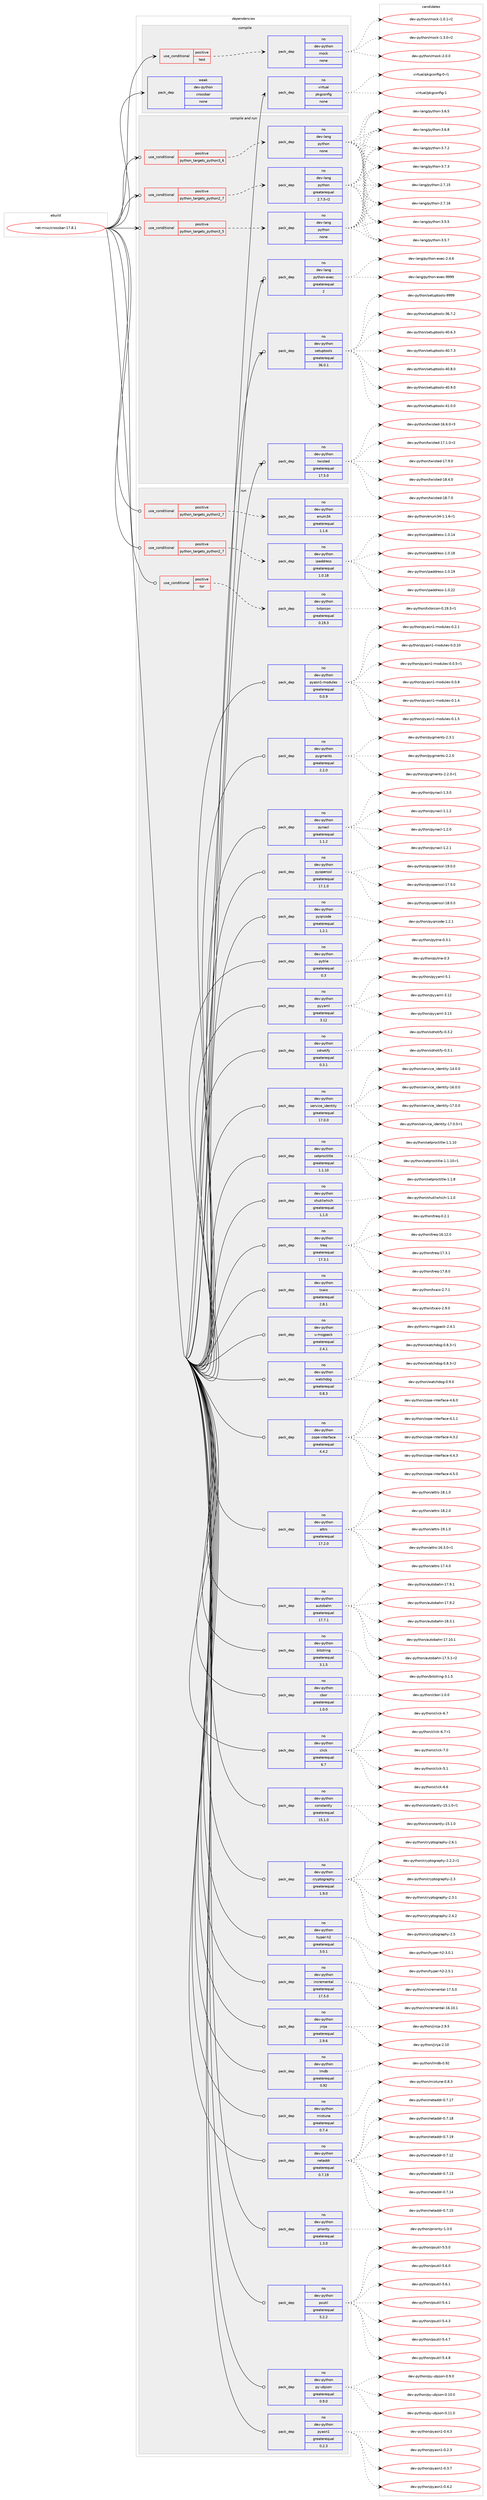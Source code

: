 digraph prolog {

# *************
# Graph options
# *************

newrank=true;
concentrate=true;
compound=true;
graph [rankdir=LR,fontname=Helvetica,fontsize=10,ranksep=1.5];#, ranksep=2.5, nodesep=0.2];
edge  [arrowhead=vee];
node  [fontname=Helvetica,fontsize=10];

# **********
# The ebuild
# **********

subgraph cluster_leftcol {
color=gray;
rank=same;
label=<<i>ebuild</i>>;
id [label="net-misc/crossbar-17.8.1", color=red, width=4, href="../net-misc/crossbar-17.8.1.svg"];
}

# ****************
# The dependencies
# ****************

subgraph cluster_midcol {
color=gray;
label=<<i>dependencies</i>>;
subgraph cluster_compile {
fillcolor="#eeeeee";
style=filled;
label=<<i>compile</i>>;
subgraph cond679 {
dependency2832 [label=<<TABLE BORDER="0" CELLBORDER="1" CELLSPACING="0" CELLPADDING="4"><TR><TD ROWSPAN="3" CELLPADDING="10">use_conditional</TD></TR><TR><TD>positive</TD></TR><TR><TD>test</TD></TR></TABLE>>, shape=none, color=red];
subgraph pack2113 {
dependency2833 [label=<<TABLE BORDER="0" CELLBORDER="1" CELLSPACING="0" CELLPADDING="4" WIDTH="220"><TR><TD ROWSPAN="6" CELLPADDING="30">pack_dep</TD></TR><TR><TD WIDTH="110">no</TD></TR><TR><TD>dev-python</TD></TR><TR><TD>mock</TD></TR><TR><TD>none</TD></TR><TR><TD></TD></TR></TABLE>>, shape=none, color=blue];
}
dependency2832:e -> dependency2833:w [weight=20,style="dashed",arrowhead="vee"];
}
id:e -> dependency2832:w [weight=20,style="solid",arrowhead="vee"];
subgraph pack2114 {
dependency2834 [label=<<TABLE BORDER="0" CELLBORDER="1" CELLSPACING="0" CELLPADDING="4" WIDTH="220"><TR><TD ROWSPAN="6" CELLPADDING="30">pack_dep</TD></TR><TR><TD WIDTH="110">no</TD></TR><TR><TD>virtual</TD></TR><TR><TD>pkgconfig</TD></TR><TR><TD>none</TD></TR><TR><TD></TD></TR></TABLE>>, shape=none, color=blue];
}
id:e -> dependency2834:w [weight=20,style="solid",arrowhead="vee"];
subgraph pack2115 {
dependency2835 [label=<<TABLE BORDER="0" CELLBORDER="1" CELLSPACING="0" CELLPADDING="4" WIDTH="220"><TR><TD ROWSPAN="6" CELLPADDING="30">pack_dep</TD></TR><TR><TD WIDTH="110">weak</TD></TR><TR><TD>dev-python</TD></TR><TR><TD>crossbar</TD></TR><TR><TD>none</TD></TR><TR><TD></TD></TR></TABLE>>, shape=none, color=blue];
}
id:e -> dependency2835:w [weight=20,style="solid",arrowhead="vee"];
}
subgraph cluster_compileandrun {
fillcolor="#eeeeee";
style=filled;
label=<<i>compile and run</i>>;
subgraph cond680 {
dependency2836 [label=<<TABLE BORDER="0" CELLBORDER="1" CELLSPACING="0" CELLPADDING="4"><TR><TD ROWSPAN="3" CELLPADDING="10">use_conditional</TD></TR><TR><TD>positive</TD></TR><TR><TD>python_targets_python2_7</TD></TR></TABLE>>, shape=none, color=red];
subgraph pack2116 {
dependency2837 [label=<<TABLE BORDER="0" CELLBORDER="1" CELLSPACING="0" CELLPADDING="4" WIDTH="220"><TR><TD ROWSPAN="6" CELLPADDING="30">pack_dep</TD></TR><TR><TD WIDTH="110">no</TD></TR><TR><TD>dev-lang</TD></TR><TR><TD>python</TD></TR><TR><TD>greaterequal</TD></TR><TR><TD>2.7.5-r2</TD></TR></TABLE>>, shape=none, color=blue];
}
dependency2836:e -> dependency2837:w [weight=20,style="dashed",arrowhead="vee"];
}
id:e -> dependency2836:w [weight=20,style="solid",arrowhead="odotvee"];
subgraph cond681 {
dependency2838 [label=<<TABLE BORDER="0" CELLBORDER="1" CELLSPACING="0" CELLPADDING="4"><TR><TD ROWSPAN="3" CELLPADDING="10">use_conditional</TD></TR><TR><TD>positive</TD></TR><TR><TD>python_targets_python3_5</TD></TR></TABLE>>, shape=none, color=red];
subgraph pack2117 {
dependency2839 [label=<<TABLE BORDER="0" CELLBORDER="1" CELLSPACING="0" CELLPADDING="4" WIDTH="220"><TR><TD ROWSPAN="6" CELLPADDING="30">pack_dep</TD></TR><TR><TD WIDTH="110">no</TD></TR><TR><TD>dev-lang</TD></TR><TR><TD>python</TD></TR><TR><TD>none</TD></TR><TR><TD></TD></TR></TABLE>>, shape=none, color=blue];
}
dependency2838:e -> dependency2839:w [weight=20,style="dashed",arrowhead="vee"];
}
id:e -> dependency2838:w [weight=20,style="solid",arrowhead="odotvee"];
subgraph cond682 {
dependency2840 [label=<<TABLE BORDER="0" CELLBORDER="1" CELLSPACING="0" CELLPADDING="4"><TR><TD ROWSPAN="3" CELLPADDING="10">use_conditional</TD></TR><TR><TD>positive</TD></TR><TR><TD>python_targets_python3_6</TD></TR></TABLE>>, shape=none, color=red];
subgraph pack2118 {
dependency2841 [label=<<TABLE BORDER="0" CELLBORDER="1" CELLSPACING="0" CELLPADDING="4" WIDTH="220"><TR><TD ROWSPAN="6" CELLPADDING="30">pack_dep</TD></TR><TR><TD WIDTH="110">no</TD></TR><TR><TD>dev-lang</TD></TR><TR><TD>python</TD></TR><TR><TD>none</TD></TR><TR><TD></TD></TR></TABLE>>, shape=none, color=blue];
}
dependency2840:e -> dependency2841:w [weight=20,style="dashed",arrowhead="vee"];
}
id:e -> dependency2840:w [weight=20,style="solid",arrowhead="odotvee"];
subgraph pack2119 {
dependency2842 [label=<<TABLE BORDER="0" CELLBORDER="1" CELLSPACING="0" CELLPADDING="4" WIDTH="220"><TR><TD ROWSPAN="6" CELLPADDING="30">pack_dep</TD></TR><TR><TD WIDTH="110">no</TD></TR><TR><TD>dev-lang</TD></TR><TR><TD>python-exec</TD></TR><TR><TD>greaterequal</TD></TR><TR><TD>2</TD></TR></TABLE>>, shape=none, color=blue];
}
id:e -> dependency2842:w [weight=20,style="solid",arrowhead="odotvee"];
subgraph pack2120 {
dependency2843 [label=<<TABLE BORDER="0" CELLBORDER="1" CELLSPACING="0" CELLPADDING="4" WIDTH="220"><TR><TD ROWSPAN="6" CELLPADDING="30">pack_dep</TD></TR><TR><TD WIDTH="110">no</TD></TR><TR><TD>dev-python</TD></TR><TR><TD>setuptools</TD></TR><TR><TD>greaterequal</TD></TR><TR><TD>36.0.1</TD></TR></TABLE>>, shape=none, color=blue];
}
id:e -> dependency2843:w [weight=20,style="solid",arrowhead="odotvee"];
subgraph pack2121 {
dependency2844 [label=<<TABLE BORDER="0" CELLBORDER="1" CELLSPACING="0" CELLPADDING="4" WIDTH="220"><TR><TD ROWSPAN="6" CELLPADDING="30">pack_dep</TD></TR><TR><TD WIDTH="110">no</TD></TR><TR><TD>dev-python</TD></TR><TR><TD>twisted</TD></TR><TR><TD>greaterequal</TD></TR><TR><TD>17.5.0</TD></TR></TABLE>>, shape=none, color=blue];
}
id:e -> dependency2844:w [weight=20,style="solid",arrowhead="odotvee"];
}
subgraph cluster_run {
fillcolor="#eeeeee";
style=filled;
label=<<i>run</i>>;
subgraph cond683 {
dependency2845 [label=<<TABLE BORDER="0" CELLBORDER="1" CELLSPACING="0" CELLPADDING="4"><TR><TD ROWSPAN="3" CELLPADDING="10">use_conditional</TD></TR><TR><TD>positive</TD></TR><TR><TD>python_targets_python2_7</TD></TR></TABLE>>, shape=none, color=red];
subgraph pack2122 {
dependency2846 [label=<<TABLE BORDER="0" CELLBORDER="1" CELLSPACING="0" CELLPADDING="4" WIDTH="220"><TR><TD ROWSPAN="6" CELLPADDING="30">pack_dep</TD></TR><TR><TD WIDTH="110">no</TD></TR><TR><TD>dev-python</TD></TR><TR><TD>enum34</TD></TR><TR><TD>greaterequal</TD></TR><TR><TD>1.1.6</TD></TR></TABLE>>, shape=none, color=blue];
}
dependency2845:e -> dependency2846:w [weight=20,style="dashed",arrowhead="vee"];
}
id:e -> dependency2845:w [weight=20,style="solid",arrowhead="odot"];
subgraph cond684 {
dependency2847 [label=<<TABLE BORDER="0" CELLBORDER="1" CELLSPACING="0" CELLPADDING="4"><TR><TD ROWSPAN="3" CELLPADDING="10">use_conditional</TD></TR><TR><TD>positive</TD></TR><TR><TD>python_targets_python2_7</TD></TR></TABLE>>, shape=none, color=red];
subgraph pack2123 {
dependency2848 [label=<<TABLE BORDER="0" CELLBORDER="1" CELLSPACING="0" CELLPADDING="4" WIDTH="220"><TR><TD ROWSPAN="6" CELLPADDING="30">pack_dep</TD></TR><TR><TD WIDTH="110">no</TD></TR><TR><TD>dev-python</TD></TR><TR><TD>ipaddress</TD></TR><TR><TD>greaterequal</TD></TR><TR><TD>1.0.18</TD></TR></TABLE>>, shape=none, color=blue];
}
dependency2847:e -> dependency2848:w [weight=20,style="dashed",arrowhead="vee"];
}
id:e -> dependency2847:w [weight=20,style="solid",arrowhead="odot"];
subgraph cond685 {
dependency2849 [label=<<TABLE BORDER="0" CELLBORDER="1" CELLSPACING="0" CELLPADDING="4"><TR><TD ROWSPAN="3" CELLPADDING="10">use_conditional</TD></TR><TR><TD>positive</TD></TR><TR><TD>tor</TD></TR></TABLE>>, shape=none, color=red];
subgraph pack2124 {
dependency2850 [label=<<TABLE BORDER="0" CELLBORDER="1" CELLSPACING="0" CELLPADDING="4" WIDTH="220"><TR><TD ROWSPAN="6" CELLPADDING="30">pack_dep</TD></TR><TR><TD WIDTH="110">no</TD></TR><TR><TD>dev-python</TD></TR><TR><TD>txtorcon</TD></TR><TR><TD>greaterequal</TD></TR><TR><TD>0.19.3</TD></TR></TABLE>>, shape=none, color=blue];
}
dependency2849:e -> dependency2850:w [weight=20,style="dashed",arrowhead="vee"];
}
id:e -> dependency2849:w [weight=20,style="solid",arrowhead="odot"];
subgraph pack2125 {
dependency2851 [label=<<TABLE BORDER="0" CELLBORDER="1" CELLSPACING="0" CELLPADDING="4" WIDTH="220"><TR><TD ROWSPAN="6" CELLPADDING="30">pack_dep</TD></TR><TR><TD WIDTH="110">no</TD></TR><TR><TD>dev-python</TD></TR><TR><TD>attrs</TD></TR><TR><TD>greaterequal</TD></TR><TR><TD>17.2.0</TD></TR></TABLE>>, shape=none, color=blue];
}
id:e -> dependency2851:w [weight=20,style="solid",arrowhead="odot"];
subgraph pack2126 {
dependency2852 [label=<<TABLE BORDER="0" CELLBORDER="1" CELLSPACING="0" CELLPADDING="4" WIDTH="220"><TR><TD ROWSPAN="6" CELLPADDING="30">pack_dep</TD></TR><TR><TD WIDTH="110">no</TD></TR><TR><TD>dev-python</TD></TR><TR><TD>autobahn</TD></TR><TR><TD>greaterequal</TD></TR><TR><TD>17.7.1</TD></TR></TABLE>>, shape=none, color=blue];
}
id:e -> dependency2852:w [weight=20,style="solid",arrowhead="odot"];
subgraph pack2127 {
dependency2853 [label=<<TABLE BORDER="0" CELLBORDER="1" CELLSPACING="0" CELLPADDING="4" WIDTH="220"><TR><TD ROWSPAN="6" CELLPADDING="30">pack_dep</TD></TR><TR><TD WIDTH="110">no</TD></TR><TR><TD>dev-python</TD></TR><TR><TD>bitstring</TD></TR><TR><TD>greaterequal</TD></TR><TR><TD>3.1.5</TD></TR></TABLE>>, shape=none, color=blue];
}
id:e -> dependency2853:w [weight=20,style="solid",arrowhead="odot"];
subgraph pack2128 {
dependency2854 [label=<<TABLE BORDER="0" CELLBORDER="1" CELLSPACING="0" CELLPADDING="4" WIDTH="220"><TR><TD ROWSPAN="6" CELLPADDING="30">pack_dep</TD></TR><TR><TD WIDTH="110">no</TD></TR><TR><TD>dev-python</TD></TR><TR><TD>cbor</TD></TR><TR><TD>greaterequal</TD></TR><TR><TD>1.0.0</TD></TR></TABLE>>, shape=none, color=blue];
}
id:e -> dependency2854:w [weight=20,style="solid",arrowhead="odot"];
subgraph pack2129 {
dependency2855 [label=<<TABLE BORDER="0" CELLBORDER="1" CELLSPACING="0" CELLPADDING="4" WIDTH="220"><TR><TD ROWSPAN="6" CELLPADDING="30">pack_dep</TD></TR><TR><TD WIDTH="110">no</TD></TR><TR><TD>dev-python</TD></TR><TR><TD>click</TD></TR><TR><TD>greaterequal</TD></TR><TR><TD>6.7</TD></TR></TABLE>>, shape=none, color=blue];
}
id:e -> dependency2855:w [weight=20,style="solid",arrowhead="odot"];
subgraph pack2130 {
dependency2856 [label=<<TABLE BORDER="0" CELLBORDER="1" CELLSPACING="0" CELLPADDING="4" WIDTH="220"><TR><TD ROWSPAN="6" CELLPADDING="30">pack_dep</TD></TR><TR><TD WIDTH="110">no</TD></TR><TR><TD>dev-python</TD></TR><TR><TD>constantly</TD></TR><TR><TD>greaterequal</TD></TR><TR><TD>15.1.0</TD></TR></TABLE>>, shape=none, color=blue];
}
id:e -> dependency2856:w [weight=20,style="solid",arrowhead="odot"];
subgraph pack2131 {
dependency2857 [label=<<TABLE BORDER="0" CELLBORDER="1" CELLSPACING="0" CELLPADDING="4" WIDTH="220"><TR><TD ROWSPAN="6" CELLPADDING="30">pack_dep</TD></TR><TR><TD WIDTH="110">no</TD></TR><TR><TD>dev-python</TD></TR><TR><TD>cryptography</TD></TR><TR><TD>greaterequal</TD></TR><TR><TD>1.9.0</TD></TR></TABLE>>, shape=none, color=blue];
}
id:e -> dependency2857:w [weight=20,style="solid",arrowhead="odot"];
subgraph pack2132 {
dependency2858 [label=<<TABLE BORDER="0" CELLBORDER="1" CELLSPACING="0" CELLPADDING="4" WIDTH="220"><TR><TD ROWSPAN="6" CELLPADDING="30">pack_dep</TD></TR><TR><TD WIDTH="110">no</TD></TR><TR><TD>dev-python</TD></TR><TR><TD>hyper-h2</TD></TR><TR><TD>greaterequal</TD></TR><TR><TD>3.0.1</TD></TR></TABLE>>, shape=none, color=blue];
}
id:e -> dependency2858:w [weight=20,style="solid",arrowhead="odot"];
subgraph pack2133 {
dependency2859 [label=<<TABLE BORDER="0" CELLBORDER="1" CELLSPACING="0" CELLPADDING="4" WIDTH="220"><TR><TD ROWSPAN="6" CELLPADDING="30">pack_dep</TD></TR><TR><TD WIDTH="110">no</TD></TR><TR><TD>dev-python</TD></TR><TR><TD>incremental</TD></TR><TR><TD>greaterequal</TD></TR><TR><TD>17.5.0</TD></TR></TABLE>>, shape=none, color=blue];
}
id:e -> dependency2859:w [weight=20,style="solid",arrowhead="odot"];
subgraph pack2134 {
dependency2860 [label=<<TABLE BORDER="0" CELLBORDER="1" CELLSPACING="0" CELLPADDING="4" WIDTH="220"><TR><TD ROWSPAN="6" CELLPADDING="30">pack_dep</TD></TR><TR><TD WIDTH="110">no</TD></TR><TR><TD>dev-python</TD></TR><TR><TD>jinja</TD></TR><TR><TD>greaterequal</TD></TR><TR><TD>2.9.6</TD></TR></TABLE>>, shape=none, color=blue];
}
id:e -> dependency2860:w [weight=20,style="solid",arrowhead="odot"];
subgraph pack2135 {
dependency2861 [label=<<TABLE BORDER="0" CELLBORDER="1" CELLSPACING="0" CELLPADDING="4" WIDTH="220"><TR><TD ROWSPAN="6" CELLPADDING="30">pack_dep</TD></TR><TR><TD WIDTH="110">no</TD></TR><TR><TD>dev-python</TD></TR><TR><TD>lmdb</TD></TR><TR><TD>greaterequal</TD></TR><TR><TD>0.92</TD></TR></TABLE>>, shape=none, color=blue];
}
id:e -> dependency2861:w [weight=20,style="solid",arrowhead="odot"];
subgraph pack2136 {
dependency2862 [label=<<TABLE BORDER="0" CELLBORDER="1" CELLSPACING="0" CELLPADDING="4" WIDTH="220"><TR><TD ROWSPAN="6" CELLPADDING="30">pack_dep</TD></TR><TR><TD WIDTH="110">no</TD></TR><TR><TD>dev-python</TD></TR><TR><TD>mistune</TD></TR><TR><TD>greaterequal</TD></TR><TR><TD>0.7.4</TD></TR></TABLE>>, shape=none, color=blue];
}
id:e -> dependency2862:w [weight=20,style="solid",arrowhead="odot"];
subgraph pack2137 {
dependency2863 [label=<<TABLE BORDER="0" CELLBORDER="1" CELLSPACING="0" CELLPADDING="4" WIDTH="220"><TR><TD ROWSPAN="6" CELLPADDING="30">pack_dep</TD></TR><TR><TD WIDTH="110">no</TD></TR><TR><TD>dev-python</TD></TR><TR><TD>netaddr</TD></TR><TR><TD>greaterequal</TD></TR><TR><TD>0.7.19</TD></TR></TABLE>>, shape=none, color=blue];
}
id:e -> dependency2863:w [weight=20,style="solid",arrowhead="odot"];
subgraph pack2138 {
dependency2864 [label=<<TABLE BORDER="0" CELLBORDER="1" CELLSPACING="0" CELLPADDING="4" WIDTH="220"><TR><TD ROWSPAN="6" CELLPADDING="30">pack_dep</TD></TR><TR><TD WIDTH="110">no</TD></TR><TR><TD>dev-python</TD></TR><TR><TD>priority</TD></TR><TR><TD>greaterequal</TD></TR><TR><TD>1.3.0</TD></TR></TABLE>>, shape=none, color=blue];
}
id:e -> dependency2864:w [weight=20,style="solid",arrowhead="odot"];
subgraph pack2139 {
dependency2865 [label=<<TABLE BORDER="0" CELLBORDER="1" CELLSPACING="0" CELLPADDING="4" WIDTH="220"><TR><TD ROWSPAN="6" CELLPADDING="30">pack_dep</TD></TR><TR><TD WIDTH="110">no</TD></TR><TR><TD>dev-python</TD></TR><TR><TD>psutil</TD></TR><TR><TD>greaterequal</TD></TR><TR><TD>5.2.2</TD></TR></TABLE>>, shape=none, color=blue];
}
id:e -> dependency2865:w [weight=20,style="solid",arrowhead="odot"];
subgraph pack2140 {
dependency2866 [label=<<TABLE BORDER="0" CELLBORDER="1" CELLSPACING="0" CELLPADDING="4" WIDTH="220"><TR><TD ROWSPAN="6" CELLPADDING="30">pack_dep</TD></TR><TR><TD WIDTH="110">no</TD></TR><TR><TD>dev-python</TD></TR><TR><TD>py-ubjson</TD></TR><TR><TD>greaterequal</TD></TR><TR><TD>0.9.0</TD></TR></TABLE>>, shape=none, color=blue];
}
id:e -> dependency2866:w [weight=20,style="solid",arrowhead="odot"];
subgraph pack2141 {
dependency2867 [label=<<TABLE BORDER="0" CELLBORDER="1" CELLSPACING="0" CELLPADDING="4" WIDTH="220"><TR><TD ROWSPAN="6" CELLPADDING="30">pack_dep</TD></TR><TR><TD WIDTH="110">no</TD></TR><TR><TD>dev-python</TD></TR><TR><TD>pyasn1</TD></TR><TR><TD>greaterequal</TD></TR><TR><TD>0.2.3</TD></TR></TABLE>>, shape=none, color=blue];
}
id:e -> dependency2867:w [weight=20,style="solid",arrowhead="odot"];
subgraph pack2142 {
dependency2868 [label=<<TABLE BORDER="0" CELLBORDER="1" CELLSPACING="0" CELLPADDING="4" WIDTH="220"><TR><TD ROWSPAN="6" CELLPADDING="30">pack_dep</TD></TR><TR><TD WIDTH="110">no</TD></TR><TR><TD>dev-python</TD></TR><TR><TD>pyasn1-modules</TD></TR><TR><TD>greaterequal</TD></TR><TR><TD>0.0.9</TD></TR></TABLE>>, shape=none, color=blue];
}
id:e -> dependency2868:w [weight=20,style="solid",arrowhead="odot"];
subgraph pack2143 {
dependency2869 [label=<<TABLE BORDER="0" CELLBORDER="1" CELLSPACING="0" CELLPADDING="4" WIDTH="220"><TR><TD ROWSPAN="6" CELLPADDING="30">pack_dep</TD></TR><TR><TD WIDTH="110">no</TD></TR><TR><TD>dev-python</TD></TR><TR><TD>pygments</TD></TR><TR><TD>greaterequal</TD></TR><TR><TD>2.2.0</TD></TR></TABLE>>, shape=none, color=blue];
}
id:e -> dependency2869:w [weight=20,style="solid",arrowhead="odot"];
subgraph pack2144 {
dependency2870 [label=<<TABLE BORDER="0" CELLBORDER="1" CELLSPACING="0" CELLPADDING="4" WIDTH="220"><TR><TD ROWSPAN="6" CELLPADDING="30">pack_dep</TD></TR><TR><TD WIDTH="110">no</TD></TR><TR><TD>dev-python</TD></TR><TR><TD>pynacl</TD></TR><TR><TD>greaterequal</TD></TR><TR><TD>1.1.2</TD></TR></TABLE>>, shape=none, color=blue];
}
id:e -> dependency2870:w [weight=20,style="solid",arrowhead="odot"];
subgraph pack2145 {
dependency2871 [label=<<TABLE BORDER="0" CELLBORDER="1" CELLSPACING="0" CELLPADDING="4" WIDTH="220"><TR><TD ROWSPAN="6" CELLPADDING="30">pack_dep</TD></TR><TR><TD WIDTH="110">no</TD></TR><TR><TD>dev-python</TD></TR><TR><TD>pyopenssl</TD></TR><TR><TD>greaterequal</TD></TR><TR><TD>17.1.0</TD></TR></TABLE>>, shape=none, color=blue];
}
id:e -> dependency2871:w [weight=20,style="solid",arrowhead="odot"];
subgraph pack2146 {
dependency2872 [label=<<TABLE BORDER="0" CELLBORDER="1" CELLSPACING="0" CELLPADDING="4" WIDTH="220"><TR><TD ROWSPAN="6" CELLPADDING="30">pack_dep</TD></TR><TR><TD WIDTH="110">no</TD></TR><TR><TD>dev-python</TD></TR><TR><TD>pyqrcode</TD></TR><TR><TD>greaterequal</TD></TR><TR><TD>1.2.1</TD></TR></TABLE>>, shape=none, color=blue];
}
id:e -> dependency2872:w [weight=20,style="solid",arrowhead="odot"];
subgraph pack2147 {
dependency2873 [label=<<TABLE BORDER="0" CELLBORDER="1" CELLSPACING="0" CELLPADDING="4" WIDTH="220"><TR><TD ROWSPAN="6" CELLPADDING="30">pack_dep</TD></TR><TR><TD WIDTH="110">no</TD></TR><TR><TD>dev-python</TD></TR><TR><TD>pytrie</TD></TR><TR><TD>greaterequal</TD></TR><TR><TD>0.3</TD></TR></TABLE>>, shape=none, color=blue];
}
id:e -> dependency2873:w [weight=20,style="solid",arrowhead="odot"];
subgraph pack2148 {
dependency2874 [label=<<TABLE BORDER="0" CELLBORDER="1" CELLSPACING="0" CELLPADDING="4" WIDTH="220"><TR><TD ROWSPAN="6" CELLPADDING="30">pack_dep</TD></TR><TR><TD WIDTH="110">no</TD></TR><TR><TD>dev-python</TD></TR><TR><TD>pyyaml</TD></TR><TR><TD>greaterequal</TD></TR><TR><TD>3.12</TD></TR></TABLE>>, shape=none, color=blue];
}
id:e -> dependency2874:w [weight=20,style="solid",arrowhead="odot"];
subgraph pack2149 {
dependency2875 [label=<<TABLE BORDER="0" CELLBORDER="1" CELLSPACING="0" CELLPADDING="4" WIDTH="220"><TR><TD ROWSPAN="6" CELLPADDING="30">pack_dep</TD></TR><TR><TD WIDTH="110">no</TD></TR><TR><TD>dev-python</TD></TR><TR><TD>sdnotify</TD></TR><TR><TD>greaterequal</TD></TR><TR><TD>0.3.1</TD></TR></TABLE>>, shape=none, color=blue];
}
id:e -> dependency2875:w [weight=20,style="solid",arrowhead="odot"];
subgraph pack2150 {
dependency2876 [label=<<TABLE BORDER="0" CELLBORDER="1" CELLSPACING="0" CELLPADDING="4" WIDTH="220"><TR><TD ROWSPAN="6" CELLPADDING="30">pack_dep</TD></TR><TR><TD WIDTH="110">no</TD></TR><TR><TD>dev-python</TD></TR><TR><TD>service_identity</TD></TR><TR><TD>greaterequal</TD></TR><TR><TD>17.0.0</TD></TR></TABLE>>, shape=none, color=blue];
}
id:e -> dependency2876:w [weight=20,style="solid",arrowhead="odot"];
subgraph pack2151 {
dependency2877 [label=<<TABLE BORDER="0" CELLBORDER="1" CELLSPACING="0" CELLPADDING="4" WIDTH="220"><TR><TD ROWSPAN="6" CELLPADDING="30">pack_dep</TD></TR><TR><TD WIDTH="110">no</TD></TR><TR><TD>dev-python</TD></TR><TR><TD>setproctitle</TD></TR><TR><TD>greaterequal</TD></TR><TR><TD>1.1.10</TD></TR></TABLE>>, shape=none, color=blue];
}
id:e -> dependency2877:w [weight=20,style="solid",arrowhead="odot"];
subgraph pack2152 {
dependency2878 [label=<<TABLE BORDER="0" CELLBORDER="1" CELLSPACING="0" CELLPADDING="4" WIDTH="220"><TR><TD ROWSPAN="6" CELLPADDING="30">pack_dep</TD></TR><TR><TD WIDTH="110">no</TD></TR><TR><TD>dev-python</TD></TR><TR><TD>shutilwhich</TD></TR><TR><TD>greaterequal</TD></TR><TR><TD>1.1.0</TD></TR></TABLE>>, shape=none, color=blue];
}
id:e -> dependency2878:w [weight=20,style="solid",arrowhead="odot"];
subgraph pack2153 {
dependency2879 [label=<<TABLE BORDER="0" CELLBORDER="1" CELLSPACING="0" CELLPADDING="4" WIDTH="220"><TR><TD ROWSPAN="6" CELLPADDING="30">pack_dep</TD></TR><TR><TD WIDTH="110">no</TD></TR><TR><TD>dev-python</TD></TR><TR><TD>treq</TD></TR><TR><TD>greaterequal</TD></TR><TR><TD>17.3.1</TD></TR></TABLE>>, shape=none, color=blue];
}
id:e -> dependency2879:w [weight=20,style="solid",arrowhead="odot"];
subgraph pack2154 {
dependency2880 [label=<<TABLE BORDER="0" CELLBORDER="1" CELLSPACING="0" CELLPADDING="4" WIDTH="220"><TR><TD ROWSPAN="6" CELLPADDING="30">pack_dep</TD></TR><TR><TD WIDTH="110">no</TD></TR><TR><TD>dev-python</TD></TR><TR><TD>txaio</TD></TR><TR><TD>greaterequal</TD></TR><TR><TD>2.8.1</TD></TR></TABLE>>, shape=none, color=blue];
}
id:e -> dependency2880:w [weight=20,style="solid",arrowhead="odot"];
subgraph pack2155 {
dependency2881 [label=<<TABLE BORDER="0" CELLBORDER="1" CELLSPACING="0" CELLPADDING="4" WIDTH="220"><TR><TD ROWSPAN="6" CELLPADDING="30">pack_dep</TD></TR><TR><TD WIDTH="110">no</TD></TR><TR><TD>dev-python</TD></TR><TR><TD>u-msgpack</TD></TR><TR><TD>greaterequal</TD></TR><TR><TD>2.4.1</TD></TR></TABLE>>, shape=none, color=blue];
}
id:e -> dependency2881:w [weight=20,style="solid",arrowhead="odot"];
subgraph pack2156 {
dependency2882 [label=<<TABLE BORDER="0" CELLBORDER="1" CELLSPACING="0" CELLPADDING="4" WIDTH="220"><TR><TD ROWSPAN="6" CELLPADDING="30">pack_dep</TD></TR><TR><TD WIDTH="110">no</TD></TR><TR><TD>dev-python</TD></TR><TR><TD>watchdog</TD></TR><TR><TD>greaterequal</TD></TR><TR><TD>0.8.3</TD></TR></TABLE>>, shape=none, color=blue];
}
id:e -> dependency2882:w [weight=20,style="solid",arrowhead="odot"];
subgraph pack2157 {
dependency2883 [label=<<TABLE BORDER="0" CELLBORDER="1" CELLSPACING="0" CELLPADDING="4" WIDTH="220"><TR><TD ROWSPAN="6" CELLPADDING="30">pack_dep</TD></TR><TR><TD WIDTH="110">no</TD></TR><TR><TD>dev-python</TD></TR><TR><TD>zope-interface</TD></TR><TR><TD>greaterequal</TD></TR><TR><TD>4.4.2</TD></TR></TABLE>>, shape=none, color=blue];
}
id:e -> dependency2883:w [weight=20,style="solid",arrowhead="odot"];
}
}

# **************
# The candidates
# **************

subgraph cluster_choices {
rank=same;
color=gray;
label=<<i>candidates</i>>;

subgraph choice2113 {
color=black;
nodesep=1;
choice1001011184511212111610411111047109111991074549464846494511450 [label="dev-python/mock-1.0.1-r2", color=red, width=4,href="../dev-python/mock-1.0.1-r2.svg"];
choice1001011184511212111610411111047109111991074549465146484511450 [label="dev-python/mock-1.3.0-r2", color=red, width=4,href="../dev-python/mock-1.3.0-r2.svg"];
choice100101118451121211161041111104710911199107455046484648 [label="dev-python/mock-2.0.0", color=red, width=4,href="../dev-python/mock-2.0.0.svg"];
dependency2833:e -> choice1001011184511212111610411111047109111991074549464846494511450:w [style=dotted,weight="100"];
dependency2833:e -> choice1001011184511212111610411111047109111991074549465146484511450:w [style=dotted,weight="100"];
dependency2833:e -> choice100101118451121211161041111104710911199107455046484648:w [style=dotted,weight="100"];
}
subgraph choice2114 {
color=black;
nodesep=1;
choice11810511411611797108471121071039911111010210510345484511449 [label="virtual/pkgconfig-0-r1", color=red, width=4,href="../virtual/pkgconfig-0-r1.svg"];
choice1181051141161179710847112107103991111101021051034549 [label="virtual/pkgconfig-1", color=red, width=4,href="../virtual/pkgconfig-1.svg"];
dependency2834:e -> choice11810511411611797108471121071039911111010210510345484511449:w [style=dotted,weight="100"];
dependency2834:e -> choice1181051141161179710847112107103991111101021051034549:w [style=dotted,weight="100"];
}
subgraph choice2115 {
color=black;
nodesep=1;
}
subgraph choice2116 {
color=black;
nodesep=1;
choice10010111845108971101034711212111610411111045504655464953 [label="dev-lang/python-2.7.15", color=red, width=4,href="../dev-lang/python-2.7.15.svg"];
choice10010111845108971101034711212111610411111045504655464954 [label="dev-lang/python-2.7.16", color=red, width=4,href="../dev-lang/python-2.7.16.svg"];
choice100101118451089711010347112121116104111110455146534653 [label="dev-lang/python-3.5.5", color=red, width=4,href="../dev-lang/python-3.5.5.svg"];
choice100101118451089711010347112121116104111110455146534655 [label="dev-lang/python-3.5.7", color=red, width=4,href="../dev-lang/python-3.5.7.svg"];
choice100101118451089711010347112121116104111110455146544653 [label="dev-lang/python-3.6.5", color=red, width=4,href="../dev-lang/python-3.6.5.svg"];
choice100101118451089711010347112121116104111110455146544656 [label="dev-lang/python-3.6.8", color=red, width=4,href="../dev-lang/python-3.6.8.svg"];
choice100101118451089711010347112121116104111110455146554650 [label="dev-lang/python-3.7.2", color=red, width=4,href="../dev-lang/python-3.7.2.svg"];
choice100101118451089711010347112121116104111110455146554651 [label="dev-lang/python-3.7.3", color=red, width=4,href="../dev-lang/python-3.7.3.svg"];
dependency2837:e -> choice10010111845108971101034711212111610411111045504655464953:w [style=dotted,weight="100"];
dependency2837:e -> choice10010111845108971101034711212111610411111045504655464954:w [style=dotted,weight="100"];
dependency2837:e -> choice100101118451089711010347112121116104111110455146534653:w [style=dotted,weight="100"];
dependency2837:e -> choice100101118451089711010347112121116104111110455146534655:w [style=dotted,weight="100"];
dependency2837:e -> choice100101118451089711010347112121116104111110455146544653:w [style=dotted,weight="100"];
dependency2837:e -> choice100101118451089711010347112121116104111110455146544656:w [style=dotted,weight="100"];
dependency2837:e -> choice100101118451089711010347112121116104111110455146554650:w [style=dotted,weight="100"];
dependency2837:e -> choice100101118451089711010347112121116104111110455146554651:w [style=dotted,weight="100"];
}
subgraph choice2117 {
color=black;
nodesep=1;
choice10010111845108971101034711212111610411111045504655464953 [label="dev-lang/python-2.7.15", color=red, width=4,href="../dev-lang/python-2.7.15.svg"];
choice10010111845108971101034711212111610411111045504655464954 [label="dev-lang/python-2.7.16", color=red, width=4,href="../dev-lang/python-2.7.16.svg"];
choice100101118451089711010347112121116104111110455146534653 [label="dev-lang/python-3.5.5", color=red, width=4,href="../dev-lang/python-3.5.5.svg"];
choice100101118451089711010347112121116104111110455146534655 [label="dev-lang/python-3.5.7", color=red, width=4,href="../dev-lang/python-3.5.7.svg"];
choice100101118451089711010347112121116104111110455146544653 [label="dev-lang/python-3.6.5", color=red, width=4,href="../dev-lang/python-3.6.5.svg"];
choice100101118451089711010347112121116104111110455146544656 [label="dev-lang/python-3.6.8", color=red, width=4,href="../dev-lang/python-3.6.8.svg"];
choice100101118451089711010347112121116104111110455146554650 [label="dev-lang/python-3.7.2", color=red, width=4,href="../dev-lang/python-3.7.2.svg"];
choice100101118451089711010347112121116104111110455146554651 [label="dev-lang/python-3.7.3", color=red, width=4,href="../dev-lang/python-3.7.3.svg"];
dependency2839:e -> choice10010111845108971101034711212111610411111045504655464953:w [style=dotted,weight="100"];
dependency2839:e -> choice10010111845108971101034711212111610411111045504655464954:w [style=dotted,weight="100"];
dependency2839:e -> choice100101118451089711010347112121116104111110455146534653:w [style=dotted,weight="100"];
dependency2839:e -> choice100101118451089711010347112121116104111110455146534655:w [style=dotted,weight="100"];
dependency2839:e -> choice100101118451089711010347112121116104111110455146544653:w [style=dotted,weight="100"];
dependency2839:e -> choice100101118451089711010347112121116104111110455146544656:w [style=dotted,weight="100"];
dependency2839:e -> choice100101118451089711010347112121116104111110455146554650:w [style=dotted,weight="100"];
dependency2839:e -> choice100101118451089711010347112121116104111110455146554651:w [style=dotted,weight="100"];
}
subgraph choice2118 {
color=black;
nodesep=1;
choice10010111845108971101034711212111610411111045504655464953 [label="dev-lang/python-2.7.15", color=red, width=4,href="../dev-lang/python-2.7.15.svg"];
choice10010111845108971101034711212111610411111045504655464954 [label="dev-lang/python-2.7.16", color=red, width=4,href="../dev-lang/python-2.7.16.svg"];
choice100101118451089711010347112121116104111110455146534653 [label="dev-lang/python-3.5.5", color=red, width=4,href="../dev-lang/python-3.5.5.svg"];
choice100101118451089711010347112121116104111110455146534655 [label="dev-lang/python-3.5.7", color=red, width=4,href="../dev-lang/python-3.5.7.svg"];
choice100101118451089711010347112121116104111110455146544653 [label="dev-lang/python-3.6.5", color=red, width=4,href="../dev-lang/python-3.6.5.svg"];
choice100101118451089711010347112121116104111110455146544656 [label="dev-lang/python-3.6.8", color=red, width=4,href="../dev-lang/python-3.6.8.svg"];
choice100101118451089711010347112121116104111110455146554650 [label="dev-lang/python-3.7.2", color=red, width=4,href="../dev-lang/python-3.7.2.svg"];
choice100101118451089711010347112121116104111110455146554651 [label="dev-lang/python-3.7.3", color=red, width=4,href="../dev-lang/python-3.7.3.svg"];
dependency2841:e -> choice10010111845108971101034711212111610411111045504655464953:w [style=dotted,weight="100"];
dependency2841:e -> choice10010111845108971101034711212111610411111045504655464954:w [style=dotted,weight="100"];
dependency2841:e -> choice100101118451089711010347112121116104111110455146534653:w [style=dotted,weight="100"];
dependency2841:e -> choice100101118451089711010347112121116104111110455146534655:w [style=dotted,weight="100"];
dependency2841:e -> choice100101118451089711010347112121116104111110455146544653:w [style=dotted,weight="100"];
dependency2841:e -> choice100101118451089711010347112121116104111110455146544656:w [style=dotted,weight="100"];
dependency2841:e -> choice100101118451089711010347112121116104111110455146554650:w [style=dotted,weight="100"];
dependency2841:e -> choice100101118451089711010347112121116104111110455146554651:w [style=dotted,weight="100"];
}
subgraph choice2119 {
color=black;
nodesep=1;
choice1001011184510897110103471121211161041111104510112010199455046524654 [label="dev-lang/python-exec-2.4.6", color=red, width=4,href="../dev-lang/python-exec-2.4.6.svg"];
choice10010111845108971101034711212111610411111045101120101994557575757 [label="dev-lang/python-exec-9999", color=red, width=4,href="../dev-lang/python-exec-9999.svg"];
dependency2842:e -> choice1001011184510897110103471121211161041111104510112010199455046524654:w [style=dotted,weight="100"];
dependency2842:e -> choice10010111845108971101034711212111610411111045101120101994557575757:w [style=dotted,weight="100"];
}
subgraph choice2120 {
color=black;
nodesep=1;
choice100101118451121211161041111104711510111611711211611111110811545515446554650 [label="dev-python/setuptools-36.7.2", color=red, width=4,href="../dev-python/setuptools-36.7.2.svg"];
choice100101118451121211161041111104711510111611711211611111110811545524846544651 [label="dev-python/setuptools-40.6.3", color=red, width=4,href="../dev-python/setuptools-40.6.3.svg"];
choice100101118451121211161041111104711510111611711211611111110811545524846554651 [label="dev-python/setuptools-40.7.3", color=red, width=4,href="../dev-python/setuptools-40.7.3.svg"];
choice100101118451121211161041111104711510111611711211611111110811545524846564648 [label="dev-python/setuptools-40.8.0", color=red, width=4,href="../dev-python/setuptools-40.8.0.svg"];
choice100101118451121211161041111104711510111611711211611111110811545524846574648 [label="dev-python/setuptools-40.9.0", color=red, width=4,href="../dev-python/setuptools-40.9.0.svg"];
choice100101118451121211161041111104711510111611711211611111110811545524946484648 [label="dev-python/setuptools-41.0.0", color=red, width=4,href="../dev-python/setuptools-41.0.0.svg"];
choice10010111845112121116104111110471151011161171121161111111081154557575757 [label="dev-python/setuptools-9999", color=red, width=4,href="../dev-python/setuptools-9999.svg"];
dependency2843:e -> choice100101118451121211161041111104711510111611711211611111110811545515446554650:w [style=dotted,weight="100"];
dependency2843:e -> choice100101118451121211161041111104711510111611711211611111110811545524846544651:w [style=dotted,weight="100"];
dependency2843:e -> choice100101118451121211161041111104711510111611711211611111110811545524846554651:w [style=dotted,weight="100"];
dependency2843:e -> choice100101118451121211161041111104711510111611711211611111110811545524846564648:w [style=dotted,weight="100"];
dependency2843:e -> choice100101118451121211161041111104711510111611711211611111110811545524846574648:w [style=dotted,weight="100"];
dependency2843:e -> choice100101118451121211161041111104711510111611711211611111110811545524946484648:w [style=dotted,weight="100"];
dependency2843:e -> choice10010111845112121116104111110471151011161171121161111111081154557575757:w [style=dotted,weight="100"];
}
subgraph choice2121 {
color=black;
nodesep=1;
choice1001011184511212111610411111047116119105115116101100454954465446484511451 [label="dev-python/twisted-16.6.0-r3", color=red, width=4,href="../dev-python/twisted-16.6.0-r3.svg"];
choice1001011184511212111610411111047116119105115116101100454955464946484511450 [label="dev-python/twisted-17.1.0-r2", color=red, width=4,href="../dev-python/twisted-17.1.0-r2.svg"];
choice100101118451121211161041111104711611910511511610110045495546574648 [label="dev-python/twisted-17.9.0", color=red, width=4,href="../dev-python/twisted-17.9.0.svg"];
choice100101118451121211161041111104711611910511511610110045495646524648 [label="dev-python/twisted-18.4.0", color=red, width=4,href="../dev-python/twisted-18.4.0.svg"];
choice100101118451121211161041111104711611910511511610110045495646554648 [label="dev-python/twisted-18.7.0", color=red, width=4,href="../dev-python/twisted-18.7.0.svg"];
dependency2844:e -> choice1001011184511212111610411111047116119105115116101100454954465446484511451:w [style=dotted,weight="100"];
dependency2844:e -> choice1001011184511212111610411111047116119105115116101100454955464946484511450:w [style=dotted,weight="100"];
dependency2844:e -> choice100101118451121211161041111104711611910511511610110045495546574648:w [style=dotted,weight="100"];
dependency2844:e -> choice100101118451121211161041111104711611910511511610110045495646524648:w [style=dotted,weight="100"];
dependency2844:e -> choice100101118451121211161041111104711611910511511610110045495646554648:w [style=dotted,weight="100"];
}
subgraph choice2122 {
color=black;
nodesep=1;
choice100101118451121211161041111104710111011710951524549464946544511449 [label="dev-python/enum34-1.1.6-r1", color=red, width=4,href="../dev-python/enum34-1.1.6-r1.svg"];
dependency2846:e -> choice100101118451121211161041111104710111011710951524549464946544511449:w [style=dotted,weight="100"];
}
subgraph choice2123 {
color=black;
nodesep=1;
choice10010111845112121116104111110471051129710010011410111511545494648464952 [label="dev-python/ipaddress-1.0.14", color=red, width=4,href="../dev-python/ipaddress-1.0.14.svg"];
choice10010111845112121116104111110471051129710010011410111511545494648464956 [label="dev-python/ipaddress-1.0.18", color=red, width=4,href="../dev-python/ipaddress-1.0.18.svg"];
choice10010111845112121116104111110471051129710010011410111511545494648464957 [label="dev-python/ipaddress-1.0.19", color=red, width=4,href="../dev-python/ipaddress-1.0.19.svg"];
choice10010111845112121116104111110471051129710010011410111511545494648465050 [label="dev-python/ipaddress-1.0.22", color=red, width=4,href="../dev-python/ipaddress-1.0.22.svg"];
dependency2848:e -> choice10010111845112121116104111110471051129710010011410111511545494648464952:w [style=dotted,weight="100"];
dependency2848:e -> choice10010111845112121116104111110471051129710010011410111511545494648464956:w [style=dotted,weight="100"];
dependency2848:e -> choice10010111845112121116104111110471051129710010011410111511545494648464957:w [style=dotted,weight="100"];
dependency2848:e -> choice10010111845112121116104111110471051129710010011410111511545494648465050:w [style=dotted,weight="100"];
}
subgraph choice2124 {
color=black;
nodesep=1;
choice100101118451121211161041111104711612011611111499111110454846495746514511449 [label="dev-python/txtorcon-0.19.3-r1", color=red, width=4,href="../dev-python/txtorcon-0.19.3-r1.svg"];
dependency2850:e -> choice100101118451121211161041111104711612011611111499111110454846495746514511449:w [style=dotted,weight="100"];
}
subgraph choice2125 {
color=black;
nodesep=1;
choice100101118451121211161041111104797116116114115454954465146484511449 [label="dev-python/attrs-16.3.0-r1", color=red, width=4,href="../dev-python/attrs-16.3.0-r1.svg"];
choice10010111845112121116104111110479711611611411545495546524648 [label="dev-python/attrs-17.4.0", color=red, width=4,href="../dev-python/attrs-17.4.0.svg"];
choice10010111845112121116104111110479711611611411545495646494648 [label="dev-python/attrs-18.1.0", color=red, width=4,href="../dev-python/attrs-18.1.0.svg"];
choice10010111845112121116104111110479711611611411545495646504648 [label="dev-python/attrs-18.2.0", color=red, width=4,href="../dev-python/attrs-18.2.0.svg"];
choice10010111845112121116104111110479711611611411545495746494648 [label="dev-python/attrs-19.1.0", color=red, width=4,href="../dev-python/attrs-19.1.0.svg"];
dependency2851:e -> choice100101118451121211161041111104797116116114115454954465146484511449:w [style=dotted,weight="100"];
dependency2851:e -> choice10010111845112121116104111110479711611611411545495546524648:w [style=dotted,weight="100"];
dependency2851:e -> choice10010111845112121116104111110479711611611411545495646494648:w [style=dotted,weight="100"];
dependency2851:e -> choice10010111845112121116104111110479711611611411545495646504648:w [style=dotted,weight="100"];
dependency2851:e -> choice10010111845112121116104111110479711611611411545495746494648:w [style=dotted,weight="100"];
}
subgraph choice2126 {
color=black;
nodesep=1;
choice10010111845112121116104111110479711711611198971041104549554649484649 [label="dev-python/autobahn-17.10.1", color=red, width=4,href="../dev-python/autobahn-17.10.1.svg"];
choice1001011184511212111610411111047971171161119897104110454955465346494511450 [label="dev-python/autobahn-17.5.1-r2", color=red, width=4,href="../dev-python/autobahn-17.5.1-r2.svg"];
choice100101118451121211161041111104797117116111989710411045495546574649 [label="dev-python/autobahn-17.9.1", color=red, width=4,href="../dev-python/autobahn-17.9.1.svg"];
choice100101118451121211161041111104797117116111989710411045495546574650 [label="dev-python/autobahn-17.9.2", color=red, width=4,href="../dev-python/autobahn-17.9.2.svg"];
choice100101118451121211161041111104797117116111989710411045495646514649 [label="dev-python/autobahn-18.3.1", color=red, width=4,href="../dev-python/autobahn-18.3.1.svg"];
dependency2852:e -> choice10010111845112121116104111110479711711611198971041104549554649484649:w [style=dotted,weight="100"];
dependency2852:e -> choice1001011184511212111610411111047971171161119897104110454955465346494511450:w [style=dotted,weight="100"];
dependency2852:e -> choice100101118451121211161041111104797117116111989710411045495546574649:w [style=dotted,weight="100"];
dependency2852:e -> choice100101118451121211161041111104797117116111989710411045495546574650:w [style=dotted,weight="100"];
dependency2852:e -> choice100101118451121211161041111104797117116111989710411045495646514649:w [style=dotted,weight="100"];
}
subgraph choice2127 {
color=black;
nodesep=1;
choice100101118451121211161041111104798105116115116114105110103455146494653 [label="dev-python/bitstring-3.1.5", color=red, width=4,href="../dev-python/bitstring-3.1.5.svg"];
dependency2853:e -> choice100101118451121211161041111104798105116115116114105110103455146494653:w [style=dotted,weight="100"];
}
subgraph choice2128 {
color=black;
nodesep=1;
choice10010111845112121116104111110479998111114454946484648 [label="dev-python/cbor-1.0.0", color=red, width=4,href="../dev-python/cbor-1.0.0.svg"];
dependency2854:e -> choice10010111845112121116104111110479998111114454946484648:w [style=dotted,weight="100"];
}
subgraph choice2129 {
color=black;
nodesep=1;
choice1001011184511212111610411111047991081059910745534649 [label="dev-python/click-5.1", color=red, width=4,href="../dev-python/click-5.1.svg"];
choice1001011184511212111610411111047991081059910745544654 [label="dev-python/click-6.6", color=red, width=4,href="../dev-python/click-6.6.svg"];
choice1001011184511212111610411111047991081059910745544655 [label="dev-python/click-6.7", color=red, width=4,href="../dev-python/click-6.7.svg"];
choice10010111845112121116104111110479910810599107455446554511449 [label="dev-python/click-6.7-r1", color=red, width=4,href="../dev-python/click-6.7-r1.svg"];
choice1001011184511212111610411111047991081059910745554648 [label="dev-python/click-7.0", color=red, width=4,href="../dev-python/click-7.0.svg"];
dependency2855:e -> choice1001011184511212111610411111047991081059910745534649:w [style=dotted,weight="100"];
dependency2855:e -> choice1001011184511212111610411111047991081059910745544654:w [style=dotted,weight="100"];
dependency2855:e -> choice1001011184511212111610411111047991081059910745544655:w [style=dotted,weight="100"];
dependency2855:e -> choice10010111845112121116104111110479910810599107455446554511449:w [style=dotted,weight="100"];
dependency2855:e -> choice1001011184511212111610411111047991081059910745554648:w [style=dotted,weight="100"];
}
subgraph choice2130 {
color=black;
nodesep=1;
choice1001011184511212111610411111047991111101151169711011610812145495346494648 [label="dev-python/constantly-15.1.0", color=red, width=4,href="../dev-python/constantly-15.1.0.svg"];
choice10010111845112121116104111110479911111011511697110116108121454953464946484511449 [label="dev-python/constantly-15.1.0-r1", color=red, width=4,href="../dev-python/constantly-15.1.0-r1.svg"];
dependency2856:e -> choice1001011184511212111610411111047991111101151169711011610812145495346494648:w [style=dotted,weight="100"];
dependency2856:e -> choice10010111845112121116104111110479911111011511697110116108121454953464946484511449:w [style=dotted,weight="100"];
}
subgraph choice2131 {
color=black;
nodesep=1;
choice100101118451121211161041111104799114121112116111103114971121041214550465046504511449 [label="dev-python/cryptography-2.2.2-r1", color=red, width=4,href="../dev-python/cryptography-2.2.2-r1.svg"];
choice1001011184511212111610411111047991141211121161111031149711210412145504651 [label="dev-python/cryptography-2.3", color=red, width=4,href="../dev-python/cryptography-2.3.svg"];
choice10010111845112121116104111110479911412111211611110311497112104121455046514649 [label="dev-python/cryptography-2.3.1", color=red, width=4,href="../dev-python/cryptography-2.3.1.svg"];
choice10010111845112121116104111110479911412111211611110311497112104121455046524650 [label="dev-python/cryptography-2.4.2", color=red, width=4,href="../dev-python/cryptography-2.4.2.svg"];
choice1001011184511212111610411111047991141211121161111031149711210412145504653 [label="dev-python/cryptography-2.5", color=red, width=4,href="../dev-python/cryptography-2.5.svg"];
choice10010111845112121116104111110479911412111211611110311497112104121455046544649 [label="dev-python/cryptography-2.6.1", color=red, width=4,href="../dev-python/cryptography-2.6.1.svg"];
dependency2857:e -> choice100101118451121211161041111104799114121112116111103114971121041214550465046504511449:w [style=dotted,weight="100"];
dependency2857:e -> choice1001011184511212111610411111047991141211121161111031149711210412145504651:w [style=dotted,weight="100"];
dependency2857:e -> choice10010111845112121116104111110479911412111211611110311497112104121455046514649:w [style=dotted,weight="100"];
dependency2857:e -> choice10010111845112121116104111110479911412111211611110311497112104121455046524650:w [style=dotted,weight="100"];
dependency2857:e -> choice1001011184511212111610411111047991141211121161111031149711210412145504653:w [style=dotted,weight="100"];
dependency2857:e -> choice10010111845112121116104111110479911412111211611110311497112104121455046544649:w [style=dotted,weight="100"];
}
subgraph choice2132 {
color=black;
nodesep=1;
choice10010111845112121116104111110471041211121011144510450455046534649 [label="dev-python/hyper-h2-2.5.1", color=red, width=4,href="../dev-python/hyper-h2-2.5.1.svg"];
choice10010111845112121116104111110471041211121011144510450455146484649 [label="dev-python/hyper-h2-3.0.1", color=red, width=4,href="../dev-python/hyper-h2-3.0.1.svg"];
dependency2858:e -> choice10010111845112121116104111110471041211121011144510450455046534649:w [style=dotted,weight="100"];
dependency2858:e -> choice10010111845112121116104111110471041211121011144510450455146484649:w [style=dotted,weight="100"];
}
subgraph choice2133 {
color=black;
nodesep=1;
choice100101118451121211161041111104710511099114101109101110116971084549544649484649 [label="dev-python/incremental-16.10.1", color=red, width=4,href="../dev-python/incremental-16.10.1.svg"];
choice1001011184511212111610411111047105110991141011091011101169710845495546534648 [label="dev-python/incremental-17.5.0", color=red, width=4,href="../dev-python/incremental-17.5.0.svg"];
dependency2859:e -> choice100101118451121211161041111104710511099114101109101110116971084549544649484649:w [style=dotted,weight="100"];
dependency2859:e -> choice1001011184511212111610411111047105110991141011091011101169710845495546534648:w [style=dotted,weight="100"];
}
subgraph choice2134 {
color=black;
nodesep=1;
choice1001011184511212111610411111047106105110106974550464948 [label="dev-python/jinja-2.10", color=red, width=4,href="../dev-python/jinja-2.10.svg"];
choice100101118451121211161041111104710610511010697455046574653 [label="dev-python/jinja-2.9.5", color=red, width=4,href="../dev-python/jinja-2.9.5.svg"];
dependency2860:e -> choice1001011184511212111610411111047106105110106974550464948:w [style=dotted,weight="100"];
dependency2860:e -> choice100101118451121211161041111104710610511010697455046574653:w [style=dotted,weight="100"];
}
subgraph choice2135 {
color=black;
nodesep=1;
choice1001011184511212111610411111047108109100984548465750 [label="dev-python/lmdb-0.92", color=red, width=4,href="../dev-python/lmdb-0.92.svg"];
dependency2861:e -> choice1001011184511212111610411111047108109100984548465750:w [style=dotted,weight="100"];
}
subgraph choice2136 {
color=black;
nodesep=1;
choice1001011184511212111610411111047109105115116117110101454846564651 [label="dev-python/mistune-0.8.3", color=red, width=4,href="../dev-python/mistune-0.8.3.svg"];
dependency2862:e -> choice1001011184511212111610411111047109105115116117110101454846564651:w [style=dotted,weight="100"];
}
subgraph choice2137 {
color=black;
nodesep=1;
choice10010111845112121116104111110471101011169710010011445484655464950 [label="dev-python/netaddr-0.7.12", color=red, width=4,href="../dev-python/netaddr-0.7.12.svg"];
choice10010111845112121116104111110471101011169710010011445484655464951 [label="dev-python/netaddr-0.7.13", color=red, width=4,href="../dev-python/netaddr-0.7.13.svg"];
choice10010111845112121116104111110471101011169710010011445484655464952 [label="dev-python/netaddr-0.7.14", color=red, width=4,href="../dev-python/netaddr-0.7.14.svg"];
choice10010111845112121116104111110471101011169710010011445484655464953 [label="dev-python/netaddr-0.7.15", color=red, width=4,href="../dev-python/netaddr-0.7.15.svg"];
choice10010111845112121116104111110471101011169710010011445484655464955 [label="dev-python/netaddr-0.7.17", color=red, width=4,href="../dev-python/netaddr-0.7.17.svg"];
choice10010111845112121116104111110471101011169710010011445484655464956 [label="dev-python/netaddr-0.7.18", color=red, width=4,href="../dev-python/netaddr-0.7.18.svg"];
choice10010111845112121116104111110471101011169710010011445484655464957 [label="dev-python/netaddr-0.7.19", color=red, width=4,href="../dev-python/netaddr-0.7.19.svg"];
dependency2863:e -> choice10010111845112121116104111110471101011169710010011445484655464950:w [style=dotted,weight="100"];
dependency2863:e -> choice10010111845112121116104111110471101011169710010011445484655464951:w [style=dotted,weight="100"];
dependency2863:e -> choice10010111845112121116104111110471101011169710010011445484655464952:w [style=dotted,weight="100"];
dependency2863:e -> choice10010111845112121116104111110471101011169710010011445484655464953:w [style=dotted,weight="100"];
dependency2863:e -> choice10010111845112121116104111110471101011169710010011445484655464955:w [style=dotted,weight="100"];
dependency2863:e -> choice10010111845112121116104111110471101011169710010011445484655464956:w [style=dotted,weight="100"];
dependency2863:e -> choice10010111845112121116104111110471101011169710010011445484655464957:w [style=dotted,weight="100"];
}
subgraph choice2138 {
color=black;
nodesep=1;
choice1001011184511212111610411111047112114105111114105116121454946514648 [label="dev-python/priority-1.3.0", color=red, width=4,href="../dev-python/priority-1.3.0.svg"];
dependency2864:e -> choice1001011184511212111610411111047112114105111114105116121454946514648:w [style=dotted,weight="100"];
}
subgraph choice2139 {
color=black;
nodesep=1;
choice1001011184511212111610411111047112115117116105108455346524649 [label="dev-python/psutil-5.4.1", color=red, width=4,href="../dev-python/psutil-5.4.1.svg"];
choice1001011184511212111610411111047112115117116105108455346524651 [label="dev-python/psutil-5.4.3", color=red, width=4,href="../dev-python/psutil-5.4.3.svg"];
choice1001011184511212111610411111047112115117116105108455346524655 [label="dev-python/psutil-5.4.7", color=red, width=4,href="../dev-python/psutil-5.4.7.svg"];
choice1001011184511212111610411111047112115117116105108455346524656 [label="dev-python/psutil-5.4.8", color=red, width=4,href="../dev-python/psutil-5.4.8.svg"];
choice1001011184511212111610411111047112115117116105108455346534648 [label="dev-python/psutil-5.5.0", color=red, width=4,href="../dev-python/psutil-5.5.0.svg"];
choice1001011184511212111610411111047112115117116105108455346544648 [label="dev-python/psutil-5.6.0", color=red, width=4,href="../dev-python/psutil-5.6.0.svg"];
choice1001011184511212111610411111047112115117116105108455346544649 [label="dev-python/psutil-5.6.1", color=red, width=4,href="../dev-python/psutil-5.6.1.svg"];
dependency2865:e -> choice1001011184511212111610411111047112115117116105108455346524649:w [style=dotted,weight="100"];
dependency2865:e -> choice1001011184511212111610411111047112115117116105108455346524651:w [style=dotted,weight="100"];
dependency2865:e -> choice1001011184511212111610411111047112115117116105108455346524655:w [style=dotted,weight="100"];
dependency2865:e -> choice1001011184511212111610411111047112115117116105108455346524656:w [style=dotted,weight="100"];
dependency2865:e -> choice1001011184511212111610411111047112115117116105108455346534648:w [style=dotted,weight="100"];
dependency2865:e -> choice1001011184511212111610411111047112115117116105108455346544648:w [style=dotted,weight="100"];
dependency2865:e -> choice1001011184511212111610411111047112115117116105108455346544649:w [style=dotted,weight="100"];
}
subgraph choice2140 {
color=black;
nodesep=1;
choice1001011184511212111610411111047112121451179810611511111045484649484648 [label="dev-python/py-ubjson-0.10.0", color=red, width=4,href="../dev-python/py-ubjson-0.10.0.svg"];
choice1001011184511212111610411111047112121451179810611511111045484649494648 [label="dev-python/py-ubjson-0.11.0", color=red, width=4,href="../dev-python/py-ubjson-0.11.0.svg"];
choice10010111845112121116104111110471121214511798106115111110454846574648 [label="dev-python/py-ubjson-0.9.0", color=red, width=4,href="../dev-python/py-ubjson-0.9.0.svg"];
dependency2866:e -> choice1001011184511212111610411111047112121451179810611511111045484649484648:w [style=dotted,weight="100"];
dependency2866:e -> choice1001011184511212111610411111047112121451179810611511111045484649494648:w [style=dotted,weight="100"];
dependency2866:e -> choice10010111845112121116104111110471121214511798106115111110454846574648:w [style=dotted,weight="100"];
}
subgraph choice2141 {
color=black;
nodesep=1;
choice10010111845112121116104111110471121219711511049454846504651 [label="dev-python/pyasn1-0.2.3", color=red, width=4,href="../dev-python/pyasn1-0.2.3.svg"];
choice10010111845112121116104111110471121219711511049454846514655 [label="dev-python/pyasn1-0.3.7", color=red, width=4,href="../dev-python/pyasn1-0.3.7.svg"];
choice10010111845112121116104111110471121219711511049454846524650 [label="dev-python/pyasn1-0.4.2", color=red, width=4,href="../dev-python/pyasn1-0.4.2.svg"];
choice10010111845112121116104111110471121219711511049454846524651 [label="dev-python/pyasn1-0.4.3", color=red, width=4,href="../dev-python/pyasn1-0.4.3.svg"];
dependency2867:e -> choice10010111845112121116104111110471121219711511049454846504651:w [style=dotted,weight="100"];
dependency2867:e -> choice10010111845112121116104111110471121219711511049454846514655:w [style=dotted,weight="100"];
dependency2867:e -> choice10010111845112121116104111110471121219711511049454846524650:w [style=dotted,weight="100"];
dependency2867:e -> choice10010111845112121116104111110471121219711511049454846524651:w [style=dotted,weight="100"];
}
subgraph choice2142 {
color=black;
nodesep=1;
choice100101118451121211161041111104711212197115110494510911110011710810111545484648464948 [label="dev-python/pyasn1-modules-0.0.10", color=red, width=4,href="../dev-python/pyasn1-modules-0.0.10.svg"];
choice10010111845112121116104111110471121219711511049451091111001171081011154548464846534511449 [label="dev-python/pyasn1-modules-0.0.5-r1", color=red, width=4,href="../dev-python/pyasn1-modules-0.0.5-r1.svg"];
choice1001011184511212111610411111047112121971151104945109111100117108101115454846484656 [label="dev-python/pyasn1-modules-0.0.8", color=red, width=4,href="../dev-python/pyasn1-modules-0.0.8.svg"];
choice1001011184511212111610411111047112121971151104945109111100117108101115454846494652 [label="dev-python/pyasn1-modules-0.1.4", color=red, width=4,href="../dev-python/pyasn1-modules-0.1.4.svg"];
choice1001011184511212111610411111047112121971151104945109111100117108101115454846494653 [label="dev-python/pyasn1-modules-0.1.5", color=red, width=4,href="../dev-python/pyasn1-modules-0.1.5.svg"];
choice1001011184511212111610411111047112121971151104945109111100117108101115454846504649 [label="dev-python/pyasn1-modules-0.2.1", color=red, width=4,href="../dev-python/pyasn1-modules-0.2.1.svg"];
dependency2868:e -> choice100101118451121211161041111104711212197115110494510911110011710810111545484648464948:w [style=dotted,weight="100"];
dependency2868:e -> choice10010111845112121116104111110471121219711511049451091111001171081011154548464846534511449:w [style=dotted,weight="100"];
dependency2868:e -> choice1001011184511212111610411111047112121971151104945109111100117108101115454846484656:w [style=dotted,weight="100"];
dependency2868:e -> choice1001011184511212111610411111047112121971151104945109111100117108101115454846494652:w [style=dotted,weight="100"];
dependency2868:e -> choice1001011184511212111610411111047112121971151104945109111100117108101115454846494653:w [style=dotted,weight="100"];
dependency2868:e -> choice1001011184511212111610411111047112121971151104945109111100117108101115454846504649:w [style=dotted,weight="100"];
}
subgraph choice2143 {
color=black;
nodesep=1;
choice1001011184511212111610411111047112121103109101110116115455046504648 [label="dev-python/pygments-2.2.0", color=red, width=4,href="../dev-python/pygments-2.2.0.svg"];
choice10010111845112121116104111110471121211031091011101161154550465046484511449 [label="dev-python/pygments-2.2.0-r1", color=red, width=4,href="../dev-python/pygments-2.2.0-r1.svg"];
choice1001011184511212111610411111047112121103109101110116115455046514649 [label="dev-python/pygments-2.3.1", color=red, width=4,href="../dev-python/pygments-2.3.1.svg"];
dependency2869:e -> choice1001011184511212111610411111047112121103109101110116115455046504648:w [style=dotted,weight="100"];
dependency2869:e -> choice10010111845112121116104111110471121211031091011101161154550465046484511449:w [style=dotted,weight="100"];
dependency2869:e -> choice1001011184511212111610411111047112121103109101110116115455046514649:w [style=dotted,weight="100"];
}
subgraph choice2144 {
color=black;
nodesep=1;
choice10010111845112121116104111110471121211109799108454946494650 [label="dev-python/pynacl-1.1.2", color=red, width=4,href="../dev-python/pynacl-1.1.2.svg"];
choice10010111845112121116104111110471121211109799108454946504648 [label="dev-python/pynacl-1.2.0", color=red, width=4,href="../dev-python/pynacl-1.2.0.svg"];
choice10010111845112121116104111110471121211109799108454946504649 [label="dev-python/pynacl-1.2.1", color=red, width=4,href="../dev-python/pynacl-1.2.1.svg"];
choice10010111845112121116104111110471121211109799108454946514648 [label="dev-python/pynacl-1.3.0", color=red, width=4,href="../dev-python/pynacl-1.3.0.svg"];
dependency2870:e -> choice10010111845112121116104111110471121211109799108454946494650:w [style=dotted,weight="100"];
dependency2870:e -> choice10010111845112121116104111110471121211109799108454946504648:w [style=dotted,weight="100"];
dependency2870:e -> choice10010111845112121116104111110471121211109799108454946504649:w [style=dotted,weight="100"];
dependency2870:e -> choice10010111845112121116104111110471121211109799108454946514648:w [style=dotted,weight="100"];
}
subgraph choice2145 {
color=black;
nodesep=1;
choice100101118451121211161041111104711212111111210111011511510845495546534648 [label="dev-python/pyopenssl-17.5.0", color=red, width=4,href="../dev-python/pyopenssl-17.5.0.svg"];
choice100101118451121211161041111104711212111111210111011511510845495646484648 [label="dev-python/pyopenssl-18.0.0", color=red, width=4,href="../dev-python/pyopenssl-18.0.0.svg"];
choice100101118451121211161041111104711212111111210111011511510845495746484648 [label="dev-python/pyopenssl-19.0.0", color=red, width=4,href="../dev-python/pyopenssl-19.0.0.svg"];
dependency2871:e -> choice100101118451121211161041111104711212111111210111011511510845495546534648:w [style=dotted,weight="100"];
dependency2871:e -> choice100101118451121211161041111104711212111111210111011511510845495646484648:w [style=dotted,weight="100"];
dependency2871:e -> choice100101118451121211161041111104711212111111210111011511510845495746484648:w [style=dotted,weight="100"];
}
subgraph choice2146 {
color=black;
nodesep=1;
choice100101118451121211161041111104711212111311499111100101454946504649 [label="dev-python/pyqrcode-1.2.1", color=red, width=4,href="../dev-python/pyqrcode-1.2.1.svg"];
dependency2872:e -> choice100101118451121211161041111104711212111311499111100101454946504649:w [style=dotted,weight="100"];
}
subgraph choice2147 {
color=black;
nodesep=1;
choice100101118451121211161041111104711212111611410510145484651 [label="dev-python/pytrie-0.3", color=red, width=4,href="../dev-python/pytrie-0.3.svg"];
choice1001011184511212111610411111047112121116114105101454846514649 [label="dev-python/pytrie-0.3.1", color=red, width=4,href="../dev-python/pytrie-0.3.1.svg"];
dependency2873:e -> choice100101118451121211161041111104711212111611410510145484651:w [style=dotted,weight="100"];
dependency2873:e -> choice1001011184511212111610411111047112121116114105101454846514649:w [style=dotted,weight="100"];
}
subgraph choice2148 {
color=black;
nodesep=1;
choice1001011184511212111610411111047112121121971091084551464950 [label="dev-python/pyyaml-3.12", color=red, width=4,href="../dev-python/pyyaml-3.12.svg"];
choice1001011184511212111610411111047112121121971091084551464951 [label="dev-python/pyyaml-3.13", color=red, width=4,href="../dev-python/pyyaml-3.13.svg"];
choice10010111845112121116104111110471121211219710910845534649 [label="dev-python/pyyaml-5.1", color=red, width=4,href="../dev-python/pyyaml-5.1.svg"];
dependency2874:e -> choice1001011184511212111610411111047112121121971091084551464950:w [style=dotted,weight="100"];
dependency2874:e -> choice1001011184511212111610411111047112121121971091084551464951:w [style=dotted,weight="100"];
dependency2874:e -> choice10010111845112121116104111110471121211219710910845534649:w [style=dotted,weight="100"];
}
subgraph choice2149 {
color=black;
nodesep=1;
choice1001011184511212111610411111047115100110111116105102121454846514649 [label="dev-python/sdnotify-0.3.1", color=red, width=4,href="../dev-python/sdnotify-0.3.1.svg"];
choice1001011184511212111610411111047115100110111116105102121454846514650 [label="dev-python/sdnotify-0.3.2", color=red, width=4,href="../dev-python/sdnotify-0.3.2.svg"];
dependency2875:e -> choice1001011184511212111610411111047115100110111116105102121454846514649:w [style=dotted,weight="100"];
dependency2875:e -> choice1001011184511212111610411111047115100110111116105102121454846514650:w [style=dotted,weight="100"];
}
subgraph choice2150 {
color=black;
nodesep=1;
choice1001011184511212111610411111047115101114118105991019510510010111011610511612145495246484648 [label="dev-python/service_identity-14.0.0", color=red, width=4,href="../dev-python/service_identity-14.0.0.svg"];
choice1001011184511212111610411111047115101114118105991019510510010111011610511612145495446484648 [label="dev-python/service_identity-16.0.0", color=red, width=4,href="../dev-python/service_identity-16.0.0.svg"];
choice1001011184511212111610411111047115101114118105991019510510010111011610511612145495546484648 [label="dev-python/service_identity-17.0.0", color=red, width=4,href="../dev-python/service_identity-17.0.0.svg"];
choice10010111845112121116104111110471151011141181059910195105100101110116105116121454955464846484511449 [label="dev-python/service_identity-17.0.0-r1", color=red, width=4,href="../dev-python/service_identity-17.0.0-r1.svg"];
dependency2876:e -> choice1001011184511212111610411111047115101114118105991019510510010111011610511612145495246484648:w [style=dotted,weight="100"];
dependency2876:e -> choice1001011184511212111610411111047115101114118105991019510510010111011610511612145495446484648:w [style=dotted,weight="100"];
dependency2876:e -> choice1001011184511212111610411111047115101114118105991019510510010111011610511612145495546484648:w [style=dotted,weight="100"];
dependency2876:e -> choice10010111845112121116104111110471151011141181059910195105100101110116105116121454955464846484511449:w [style=dotted,weight="100"];
}
subgraph choice2151 {
color=black;
nodesep=1;
choice10010111845112121116104111110471151011161121141119911610511610810145494649464948 [label="dev-python/setproctitle-1.1.10", color=red, width=4,href="../dev-python/setproctitle-1.1.10.svg"];
choice100101118451121211161041111104711510111611211411199116105116108101454946494649484511449 [label="dev-python/setproctitle-1.1.10-r1", color=red, width=4,href="../dev-python/setproctitle-1.1.10-r1.svg"];
choice100101118451121211161041111104711510111611211411199116105116108101454946494656 [label="dev-python/setproctitle-1.1.8", color=red, width=4,href="../dev-python/setproctitle-1.1.8.svg"];
dependency2877:e -> choice10010111845112121116104111110471151011161121141119911610511610810145494649464948:w [style=dotted,weight="100"];
dependency2877:e -> choice100101118451121211161041111104711510111611211411199116105116108101454946494649484511449:w [style=dotted,weight="100"];
dependency2877:e -> choice100101118451121211161041111104711510111611211411199116105116108101454946494656:w [style=dotted,weight="100"];
}
subgraph choice2152 {
color=black;
nodesep=1;
choice100101118451121211161041111104711510411711610510811910410599104454946494648 [label="dev-python/shutilwhich-1.1.0", color=red, width=4,href="../dev-python/shutilwhich-1.1.0.svg"];
dependency2878:e -> choice100101118451121211161041111104711510411711610510811910410599104454946494648:w [style=dotted,weight="100"];
}
subgraph choice2153 {
color=black;
nodesep=1;
choice1001011184511212111610411111047116114101113454846504649 [label="dev-python/treq-0.2.1", color=red, width=4,href="../dev-python/treq-0.2.1.svg"];
choice10010111845112121116104111110471161141011134549544649504648 [label="dev-python/treq-16.12.0", color=red, width=4,href="../dev-python/treq-16.12.0.svg"];
choice100101118451121211161041111104711611410111345495546514649 [label="dev-python/treq-17.3.1", color=red, width=4,href="../dev-python/treq-17.3.1.svg"];
choice100101118451121211161041111104711611410111345495546564648 [label="dev-python/treq-17.8.0", color=red, width=4,href="../dev-python/treq-17.8.0.svg"];
dependency2879:e -> choice1001011184511212111610411111047116114101113454846504649:w [style=dotted,weight="100"];
dependency2879:e -> choice10010111845112121116104111110471161141011134549544649504648:w [style=dotted,weight="100"];
dependency2879:e -> choice100101118451121211161041111104711611410111345495546514649:w [style=dotted,weight="100"];
dependency2879:e -> choice100101118451121211161041111104711611410111345495546564648:w [style=dotted,weight="100"];
}
subgraph choice2154 {
color=black;
nodesep=1;
choice100101118451121211161041111104711612097105111455046554649 [label="dev-python/txaio-2.7.1", color=red, width=4,href="../dev-python/txaio-2.7.1.svg"];
choice100101118451121211161041111104711612097105111455046574648 [label="dev-python/txaio-2.9.0", color=red, width=4,href="../dev-python/txaio-2.9.0.svg"];
dependency2880:e -> choice100101118451121211161041111104711612097105111455046554649:w [style=dotted,weight="100"];
dependency2880:e -> choice100101118451121211161041111104711612097105111455046574648:w [style=dotted,weight="100"];
}
subgraph choice2155 {
color=black;
nodesep=1;
choice1001011184511212111610411111047117451091151031129799107455046524649 [label="dev-python/u-msgpack-2.4.1", color=red, width=4,href="../dev-python/u-msgpack-2.4.1.svg"];
dependency2881:e -> choice1001011184511212111610411111047117451091151031129799107455046524649:w [style=dotted,weight="100"];
}
subgraph choice2156 {
color=black;
nodesep=1;
choice100101118451121211161041111104711997116991041001111034548465646514511449 [label="dev-python/watchdog-0.8.3-r1", color=red, width=4,href="../dev-python/watchdog-0.8.3-r1.svg"];
choice100101118451121211161041111104711997116991041001111034548465646514511450 [label="dev-python/watchdog-0.8.3-r2", color=red, width=4,href="../dev-python/watchdog-0.8.3-r2.svg"];
choice10010111845112121116104111110471199711699104100111103454846574648 [label="dev-python/watchdog-0.9.0", color=red, width=4,href="../dev-python/watchdog-0.9.0.svg"];
dependency2882:e -> choice100101118451121211161041111104711997116991041001111034548465646514511449:w [style=dotted,weight="100"];
dependency2882:e -> choice100101118451121211161041111104711997116991041001111034548465646514511450:w [style=dotted,weight="100"];
dependency2882:e -> choice10010111845112121116104111110471199711699104100111103454846574648:w [style=dotted,weight="100"];
}
subgraph choice2157 {
color=black;
nodesep=1;
choice1001011184511212111610411111047122111112101451051101161011141029799101455246494649 [label="dev-python/zope-interface-4.1.1", color=red, width=4,href="../dev-python/zope-interface-4.1.1.svg"];
choice1001011184511212111610411111047122111112101451051101161011141029799101455246514650 [label="dev-python/zope-interface-4.3.2", color=red, width=4,href="../dev-python/zope-interface-4.3.2.svg"];
choice1001011184511212111610411111047122111112101451051101161011141029799101455246524651 [label="dev-python/zope-interface-4.4.3", color=red, width=4,href="../dev-python/zope-interface-4.4.3.svg"];
choice1001011184511212111610411111047122111112101451051101161011141029799101455246534648 [label="dev-python/zope-interface-4.5.0", color=red, width=4,href="../dev-python/zope-interface-4.5.0.svg"];
choice1001011184511212111610411111047122111112101451051101161011141029799101455246544648 [label="dev-python/zope-interface-4.6.0", color=red, width=4,href="../dev-python/zope-interface-4.6.0.svg"];
dependency2883:e -> choice1001011184511212111610411111047122111112101451051101161011141029799101455246494649:w [style=dotted,weight="100"];
dependency2883:e -> choice1001011184511212111610411111047122111112101451051101161011141029799101455246514650:w [style=dotted,weight="100"];
dependency2883:e -> choice1001011184511212111610411111047122111112101451051101161011141029799101455246524651:w [style=dotted,weight="100"];
dependency2883:e -> choice1001011184511212111610411111047122111112101451051101161011141029799101455246534648:w [style=dotted,weight="100"];
dependency2883:e -> choice1001011184511212111610411111047122111112101451051101161011141029799101455246544648:w [style=dotted,weight="100"];
}
}

}

